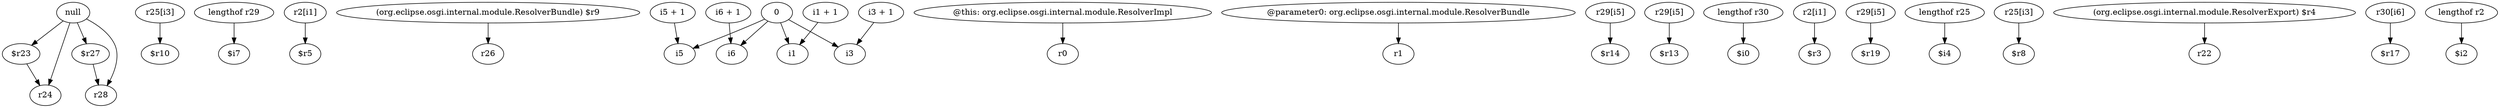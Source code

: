 digraph g {
0[label="null"]
1[label="$r23"]
0->1[label=""]
2[label="r25[i3]"]
3[label="$r10"]
2->3[label=""]
4[label="lengthof r29"]
5[label="$i7"]
4->5[label=""]
6[label="$r27"]
7[label="r28"]
6->7[label=""]
8[label="r2[i1]"]
9[label="$r5"]
8->9[label=""]
10[label="(org.eclipse.osgi.internal.module.ResolverBundle) $r9"]
11[label="r26"]
10->11[label=""]
12[label="i5 + 1"]
13[label="i5"]
12->13[label=""]
14[label="@this: org.eclipse.osgi.internal.module.ResolverImpl"]
15[label="r0"]
14->15[label=""]
16[label="i6 + 1"]
17[label="i6"]
16->17[label=""]
18[label="r24"]
1->18[label=""]
19[label="@parameter0: org.eclipse.osgi.internal.module.ResolverBundle"]
20[label="r1"]
19->20[label=""]
21[label="i1 + 1"]
22[label="i1"]
21->22[label=""]
23[label="r29[i5]"]
24[label="$r14"]
23->24[label=""]
25[label="r29[i5]"]
26[label="$r13"]
25->26[label=""]
27[label="lengthof r30"]
28[label="$i0"]
27->28[label=""]
29[label="r2[i1]"]
30[label="$r3"]
29->30[label=""]
31[label="r29[i5]"]
32[label="$r19"]
31->32[label=""]
33[label="lengthof r25"]
34[label="$i4"]
33->34[label=""]
0->18[label=""]
0->7[label=""]
35[label="0"]
35->22[label=""]
36[label="i3 + 1"]
37[label="i3"]
36->37[label=""]
35->17[label=""]
38[label="r25[i3]"]
39[label="$r8"]
38->39[label=""]
0->6[label=""]
40[label="(org.eclipse.osgi.internal.module.ResolverExport) $r4"]
41[label="r22"]
40->41[label=""]
35->37[label=""]
35->13[label=""]
42[label="r30[i6]"]
43[label="$r17"]
42->43[label=""]
44[label="lengthof r2"]
45[label="$i2"]
44->45[label=""]
}